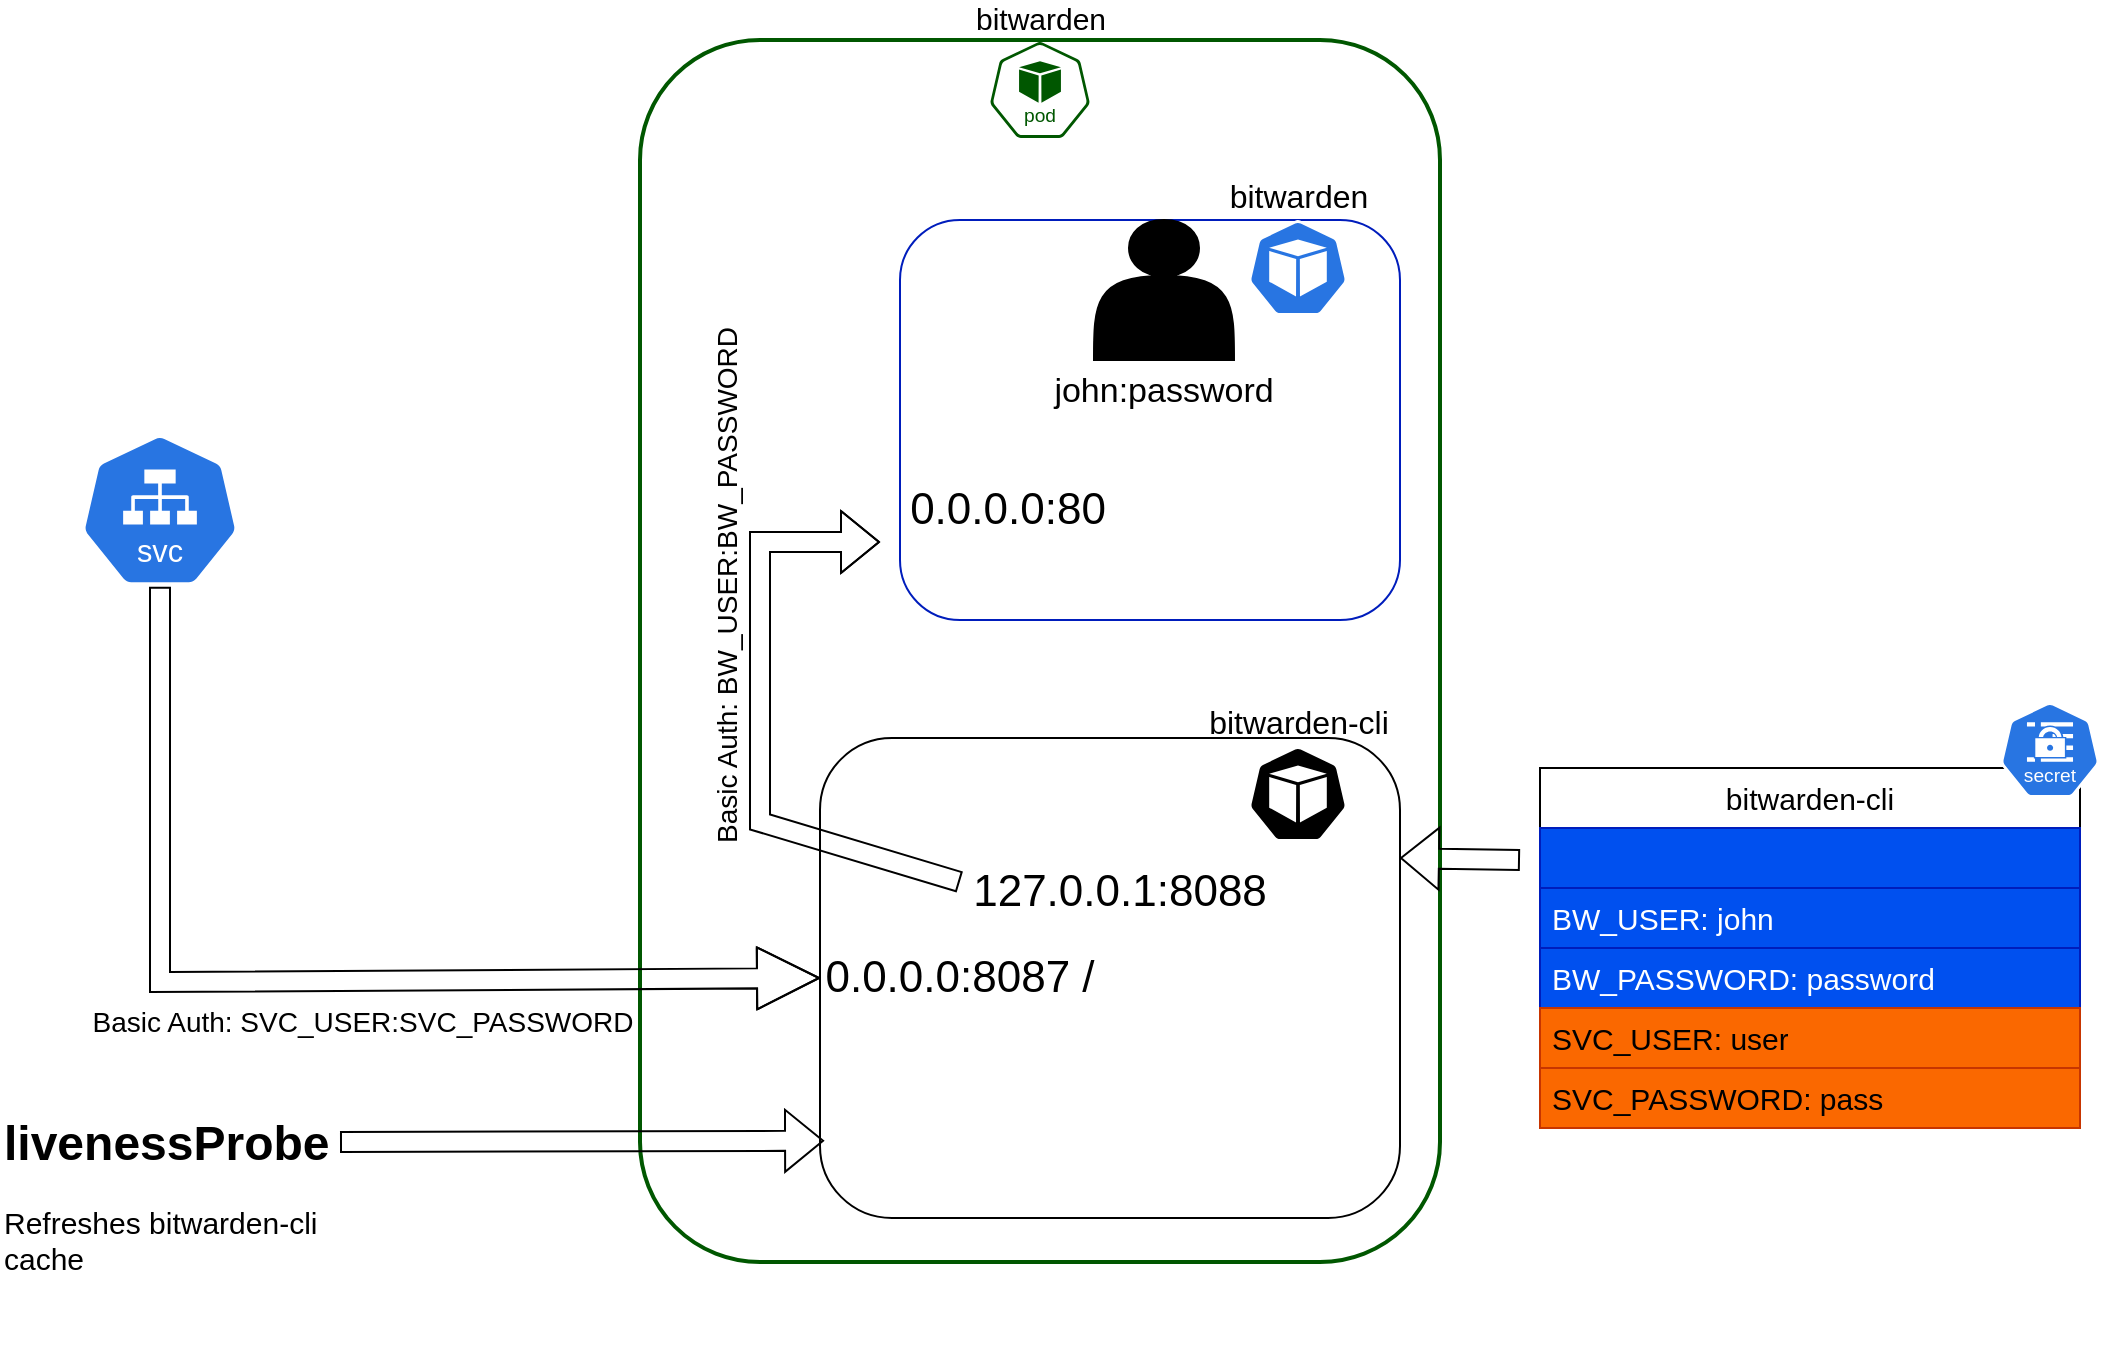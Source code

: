 <mxfile version="27.1.6">
  <diagram name="Page-1" id="-aZczGZsGDfx1RvTxOKy">
    <mxGraphModel dx="1143" dy="849" grid="1" gridSize="10" guides="1" tooltips="1" connect="1" arrows="1" fold="1" page="1" pageScale="1" pageWidth="1169" pageHeight="700" math="0" shadow="0">
      <root>
        <mxCell id="0" />
        <mxCell id="1" parent="0" />
        <mxCell id="L9Lsdy9XiuTwqarGt-ca-1" value="" style="rounded=1;whiteSpace=wrap;html=1;fillColor=none;strokeWidth=2;fontColor=#ffffff;strokeColor=#005700;" vertex="1" parent="1">
          <mxGeometry x="400" y="29" width="400" height="611" as="geometry" />
        </mxCell>
        <mxCell id="L9Lsdy9XiuTwqarGt-ca-3" value="&lt;font style=&quot;font-size: 15px;&quot;&gt;&lt;span&gt;bitwarden&lt;/span&gt;&lt;/font&gt;" style="aspect=fixed;sketch=0;html=1;dashed=0;whitespace=wrap;verticalLabelPosition=top;verticalAlign=bottom;fillColor=none;strokeColor=#005700;points=[[0.005,0.63,0],[0.1,0.2,0],[0.9,0.2,0],[0.5,0,0],[0.995,0.63,0],[0.72,0.99,0],[0.5,1,0],[0.28,0.99,0]];shape=mxgraph.kubernetes.icon2;kubernetesLabel=1;prIcon=pod;labelPosition=center;align=center;fontColor=light-dark(#000000,#006600);" vertex="1" parent="1">
          <mxGeometry x="575" y="30" width="50" height="48" as="geometry" />
        </mxCell>
        <mxCell id="L9Lsdy9XiuTwqarGt-ca-4" value="" style="rounded=1;whiteSpace=wrap;html=1;fillColor=none;fontColor=#ffffff;strokeColor=#001DBC;" vertex="1" parent="1">
          <mxGeometry x="530" y="119" width="250" height="200" as="geometry" />
        </mxCell>
        <mxCell id="L9Lsdy9XiuTwqarGt-ca-5" value="bitwarden" style="aspect=fixed;sketch=0;html=1;dashed=0;whitespace=wrap;verticalLabelPosition=top;verticalAlign=bottom;fillColor=#2875E2;strokeColor=#ffffff;points=[[0.005,0.63,0],[0.1,0.2,0],[0.9,0.2,0],[0.5,0,0],[0.995,0.63,0],[0.72,0.99,0],[0.5,1,0],[0.28,0.99,0]];shape=mxgraph.kubernetes.icon2;prIcon=pod;labelPosition=center;align=center;fontSize=16;fontColor=light-dark(#000000, #62a0ea);" vertex="1" parent="1">
          <mxGeometry x="704" y="119" width="50" height="48" as="geometry" />
        </mxCell>
        <mxCell id="L9Lsdy9XiuTwqarGt-ca-6" value="" style="rounded=1;whiteSpace=wrap;html=1;fillColor=none;fontColor=#ffffff;strokeColor=light-dark(#000000,#FF8000);" vertex="1" parent="1">
          <mxGeometry x="490" y="378" width="290" height="240" as="geometry" />
        </mxCell>
        <mxCell id="L9Lsdy9XiuTwqarGt-ca-7" value="bitwarden-cli" style="aspect=fixed;sketch=0;html=1;dashed=0;whitespace=wrap;verticalLabelPosition=top;verticalAlign=bottom;fillColor=light-dark(#000000,#FF8000);strokeColor=#ffffff;points=[[0.005,0.63,0],[0.1,0.2,0],[0.9,0.2,0],[0.5,0,0],[0.995,0.63,0],[0.72,0.99,0],[0.5,1,0],[0.28,0.99,0]];shape=mxgraph.kubernetes.icon2;prIcon=pod;labelPosition=center;align=center;fontSize=16;fontColor=light-dark(#000000,#FF8000);" vertex="1" parent="1">
          <mxGeometry x="704" y="382" width="50" height="48" as="geometry" />
        </mxCell>
        <mxCell id="L9Lsdy9XiuTwqarGt-ca-8" value="&lt;font style=&quot;font-size: 22px;&quot;&gt;0.0.0.0&lt;font&gt;:80&lt;/font&gt;&lt;/font&gt;" style="text;html=1;align=center;verticalAlign=middle;whiteSpace=wrap;rounded=0;" vertex="1" parent="1">
          <mxGeometry x="554" y="249" width="60" height="30" as="geometry" />
        </mxCell>
        <mxCell id="L9Lsdy9XiuTwqarGt-ca-9" value="&lt;font style=&quot;font-size: 22px;&quot;&gt;0.0.0.0&lt;font&gt;:80&lt;/font&gt;87&amp;nbsp;/&lt;/font&gt;" style="text;html=1;align=center;verticalAlign=middle;whiteSpace=wrap;rounded=0;" vertex="1" parent="1">
          <mxGeometry x="530" y="483" width="60" height="30" as="geometry" />
        </mxCell>
        <mxCell id="L9Lsdy9XiuTwqarGt-ca-17" value="" style="shape=flexArrow;endArrow=classic;html=1;rounded=0;entryX=1;entryY=0.25;entryDx=0;entryDy=0;exitX=0;exitY=0.5;exitDx=0;exitDy=0;" edge="1" parent="1" target="L9Lsdy9XiuTwqarGt-ca-6">
          <mxGeometry width="50" height="50" relative="1" as="geometry">
            <mxPoint x="840" y="439" as="sourcePoint" />
            <mxPoint x="780" y="599" as="targetPoint" />
          </mxGeometry>
        </mxCell>
        <mxCell id="L9Lsdy9XiuTwqarGt-ca-18" value="" style="aspect=fixed;sketch=0;html=1;dashed=0;whitespace=wrap;verticalLabelPosition=bottom;verticalAlign=top;fillColor=#2875E2;strokeColor=#ffffff;points=[[0.005,0.63,0],[0.1,0.2,0],[0.9,0.2,0],[0.5,0,0],[0.995,0.63,0],[0.72,0.99,0],[0.5,1,0],[0.28,0.99,0]];shape=mxgraph.kubernetes.icon2;kubernetesLabel=1;prIcon=svc" vertex="1" parent="1">
          <mxGeometry x="120" y="225.6" width="80" height="76.8" as="geometry" />
        </mxCell>
        <mxCell id="L9Lsdy9XiuTwqarGt-ca-20" value="&lt;div&gt;&lt;br&gt;&lt;/div&gt;&lt;div&gt;&lt;br&gt;&lt;/div&gt;&lt;div&gt;&lt;br&gt;&lt;/div&gt;&lt;div&gt;&lt;br&gt;&lt;/div&gt;&lt;div&gt;&lt;br&gt;&lt;/div&gt;&lt;div&gt;&lt;span&gt;john:password&lt;/span&gt;&lt;/div&gt;" style="shape=actor;whiteSpace=wrap;html=1;fontColor=light-dark(#000000, #62a0ea);fontSize=17;fillColor=light-dark(default, #62a0ea);" vertex="1" parent="1">
          <mxGeometry x="627" y="119" width="70" height="70" as="geometry" />
        </mxCell>
        <mxCell id="L9Lsdy9XiuTwqarGt-ca-21" value="" style="shape=flexArrow;endArrow=classic;html=1;rounded=0;exitX=0.241;exitY=0.3;exitDx=0;exitDy=0;exitPerimeter=0;" edge="1" parent="1" source="L9Lsdy9XiuTwqarGt-ca-6">
          <mxGeometry width="50" height="50" relative="1" as="geometry">
            <mxPoint x="470" y="330" as="sourcePoint" />
            <mxPoint x="520" y="280" as="targetPoint" />
            <Array as="points">
              <mxPoint x="460" y="420" />
              <mxPoint x="460" y="280" />
            </Array>
          </mxGeometry>
        </mxCell>
        <mxCell id="L9Lsdy9XiuTwqarGt-ca-22" value="&lt;font style=&quot;font-size: 22px;&quot;&gt;&lt;font&gt;127.0.0.1:80&lt;/font&gt;88&lt;/font&gt;" style="text;html=1;align=center;verticalAlign=middle;whiteSpace=wrap;rounded=0;" vertex="1" parent="1">
          <mxGeometry x="610" y="440" width="60" height="30" as="geometry" />
        </mxCell>
        <mxCell id="L9Lsdy9XiuTwqarGt-ca-23" value="" style="shape=flexArrow;endArrow=classic;html=1;rounded=0;exitX=0.5;exitY=1;exitDx=0;exitDy=0;exitPerimeter=0;entryX=0;entryY=0.5;entryDx=0;entryDy=0;endSize=10;startSize=7;" edge="1" parent="1" source="L9Lsdy9XiuTwqarGt-ca-18" target="L9Lsdy9XiuTwqarGt-ca-6">
          <mxGeometry width="50" height="50" relative="1" as="geometry">
            <mxPoint x="170" y="350" as="sourcePoint" />
            <mxPoint x="220" y="300" as="targetPoint" />
            <Array as="points">
              <mxPoint x="160" y="500" />
            </Array>
          </mxGeometry>
        </mxCell>
        <mxCell id="L9Lsdy9XiuTwqarGt-ca-24" value="&lt;font style=&quot;font-size: 14px;&quot;&gt;Basic Auth: SVC_USER:SVC_PASSWORD&lt;/font&gt;" style="edgeLabel;html=1;align=center;verticalAlign=middle;resizable=0;points=[];" vertex="1" connectable="0" parent="L9Lsdy9XiuTwqarGt-ca-23">
          <mxGeometry x="0.128" y="-2" relative="1" as="geometry">
            <mxPoint x="1" y="18" as="offset" />
          </mxGeometry>
        </mxCell>
        <mxCell id="L9Lsdy9XiuTwqarGt-ca-25" value="&lt;font style=&quot;font-size: 14px;&quot;&gt;Basic Auth: BW_USER:BW_PASSWORD&lt;/font&gt;" style="edgeLabel;html=1;align=center;verticalAlign=middle;resizable=0;points=[];rotation=-90;" vertex="1" connectable="0" parent="1">
          <mxGeometry x="443" y="302" as="geometry" />
        </mxCell>
        <mxCell id="L9Lsdy9XiuTwqarGt-ca-26" value="&lt;font style=&quot;font-size: 22px; color: rgba(0, 0, 0, 0);&quot;&gt;0.0.0.0&lt;font&gt;:80&lt;/font&gt;87&lt;/font&gt;&lt;font style=&quot;font-size: 22px; white-space: pre; color: rgba(0, 0, 0, 0);&quot;&gt;&lt;span style=&quot;&quot;&gt;/sync?force=true&lt;/span&gt;&lt;/font&gt;" style="text;html=1;align=center;verticalAlign=middle;whiteSpace=wrap;rounded=0;fontColor=light-dark(default, #ffffff);" vertex="1" parent="1">
          <mxGeometry x="520" y="564" width="230" height="30" as="geometry" />
        </mxCell>
        <mxCell id="L9Lsdy9XiuTwqarGt-ca-27" value="" style="shape=flexArrow;endArrow=classic;html=1;rounded=0;entryX=0.007;entryY=0.839;entryDx=0;entryDy=0;entryPerimeter=0;" edge="1" parent="1" target="L9Lsdy9XiuTwqarGt-ca-6">
          <mxGeometry width="50" height="50" relative="1" as="geometry">
            <mxPoint x="250" y="580" as="sourcePoint" />
            <mxPoint x="280" y="580" as="targetPoint" />
          </mxGeometry>
        </mxCell>
        <mxCell id="L9Lsdy9XiuTwqarGt-ca-28" value="&lt;h1 style=&quot;margin-top: 0px;&quot;&gt;livenessProbe&lt;/h1&gt;&lt;p&gt;&lt;font style=&quot;font-size: 15px;&quot;&gt;Refreshes bitwarden-cli cache&lt;/font&gt;&lt;/p&gt;" style="text;html=1;whiteSpace=wrap;overflow=hidden;rounded=0;" vertex="1" parent="1">
          <mxGeometry x="80" y="560" width="180" height="120" as="geometry" />
        </mxCell>
        <mxCell id="L9Lsdy9XiuTwqarGt-ca-36" value="&lt;font style=&quot;font-size: 15px;&quot;&gt;bitwarden-cli&lt;/font&gt;" style="swimlane;fontStyle=0;childLayout=stackLayout;horizontal=1;startSize=30;horizontalStack=0;resizeParent=1;resizeParentMax=0;resizeLast=0;collapsible=1;marginBottom=0;whiteSpace=wrap;html=1;" vertex="1" parent="1">
          <mxGeometry x="850" y="393" width="270" height="180" as="geometry" />
        </mxCell>
        <mxCell id="L9Lsdy9XiuTwqarGt-ca-37" value="&lt;font style=&quot;font-size: 15px; color: light-dark(transparent, rgb(0, 0, 0));&quot;&gt;BW_HOST: 127.0.0.1:80&lt;/font&gt;" style="text;strokeColor=#001DBC;fillColor=#0050ef;align=left;verticalAlign=middle;spacingLeft=4;spacingRight=4;overflow=hidden;points=[[0,0.5],[1,0.5]];portConstraint=eastwest;rotatable=0;whiteSpace=wrap;html=1;fontColor=#ffffff;" vertex="1" parent="L9Lsdy9XiuTwqarGt-ca-36">
          <mxGeometry y="30" width="270" height="30" as="geometry" />
        </mxCell>
        <mxCell id="L9Lsdy9XiuTwqarGt-ca-42" value="&lt;font style=&quot;font-size: 15px;&quot;&gt;BW_USER: john&lt;/font&gt;" style="text;strokeColor=#001DBC;fillColor=#0050ef;align=left;verticalAlign=middle;spacingLeft=4;spacingRight=4;overflow=hidden;points=[[0,0.5],[1,0.5]];portConstraint=eastwest;rotatable=0;whiteSpace=wrap;html=1;fontColor=#ffffff;" vertex="1" parent="L9Lsdy9XiuTwqarGt-ca-36">
          <mxGeometry y="60" width="270" height="30" as="geometry" />
        </mxCell>
        <mxCell id="L9Lsdy9XiuTwqarGt-ca-38" value="&lt;font style=&quot;font-size: 15px;&quot;&gt;BW_PASSWORD: password&lt;/font&gt;" style="text;strokeColor=#001DBC;fillColor=#0050ef;align=left;verticalAlign=middle;spacingLeft=4;spacingRight=4;overflow=hidden;points=[[0,0.5],[1,0.5]];portConstraint=eastwest;rotatable=0;whiteSpace=wrap;html=1;fontColor=#ffffff;" vertex="1" parent="L9Lsdy9XiuTwqarGt-ca-36">
          <mxGeometry y="90" width="270" height="30" as="geometry" />
        </mxCell>
        <mxCell id="L9Lsdy9XiuTwqarGt-ca-41" value="&lt;font style=&quot;font-size: 15px;&quot;&gt;SVC_USER: user&lt;/font&gt;" style="text;strokeColor=#C73500;fillColor=#fa6800;align=left;verticalAlign=middle;spacingLeft=4;spacingRight=4;overflow=hidden;points=[[0,0.5],[1,0.5]];portConstraint=eastwest;rotatable=0;whiteSpace=wrap;html=1;fontColor=#000000;" vertex="1" parent="L9Lsdy9XiuTwqarGt-ca-36">
          <mxGeometry y="120" width="270" height="30" as="geometry" />
        </mxCell>
        <mxCell id="L9Lsdy9XiuTwqarGt-ca-39" value="&lt;font style=&quot;font-size: 15px;&quot;&gt;SVC_PASSWORD: pass&lt;/font&gt;" style="text;strokeColor=#C73500;fillColor=#fa6800;align=left;verticalAlign=middle;spacingLeft=4;spacingRight=4;overflow=hidden;points=[[0,0.5],[1,0.5]];portConstraint=eastwest;rotatable=0;whiteSpace=wrap;html=1;fontColor=#000000;" vertex="1" parent="L9Lsdy9XiuTwqarGt-ca-36">
          <mxGeometry y="150" width="270" height="30" as="geometry" />
        </mxCell>
        <mxCell id="L9Lsdy9XiuTwqarGt-ca-43" value="" style="aspect=fixed;sketch=0;html=1;dashed=0;whitespace=wrap;verticalLabelPosition=bottom;verticalAlign=top;fillColor=#2875E2;strokeColor=#ffffff;points=[[0.005,0.63,0],[0.1,0.2,0],[0.9,0.2,0],[0.5,0,0],[0.995,0.63,0],[0.72,0.99,0],[0.5,1,0],[0.28,0.99,0]];shape=mxgraph.kubernetes.icon2;kubernetesLabel=1;prIcon=secret" vertex="1" parent="1">
          <mxGeometry x="1080" y="360" width="50" height="48" as="geometry" />
        </mxCell>
      </root>
    </mxGraphModel>
  </diagram>
</mxfile>
